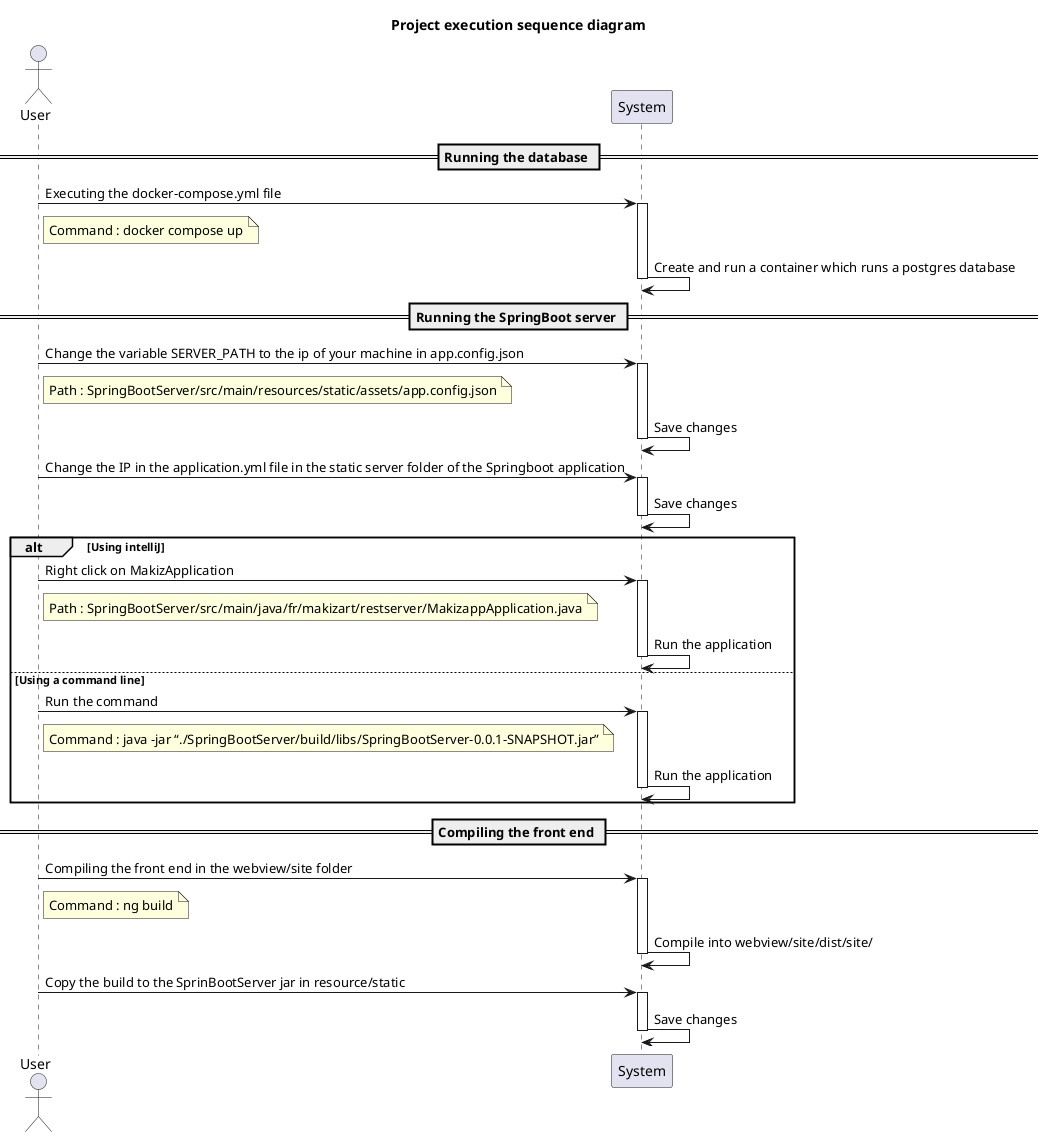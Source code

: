 @startuml
title Project execution sequence diagram

actor "User" as U
participant "System" as S

== Running the database ==

U -> S : Executing the docker-compose.yml file
note right of U : Command : docker compose up
activate S
S -> S : Create and run a container which runs a postgres database
deactivate S

== Running the SpringBoot server ==

U -> S : Change the variable SERVER_PATH to the ip of your machine in app.config.json
note right of U : Path : SpringBootServer/src/main/resources/static/assets/app.config.json
activate S
S -> S : Save changes
deactivate S

U -> S : Change the IP in the application.yml file in the static server folder of the Springboot application
activate S
S -> S : Save changes
deactivate S

alt Using intelliJ

U -> S : Right click on MakizApplication
note right of U : Path : SpringBootServer/src/main/java/fr/makizart/restserver/MakizappApplication.java
activate S
S -> S : Run the application
deactivate S

else Using a command line

U -> S : Run the command
note right of U : Command : java -jar “./SpringBootServer/build/libs/SpringBootServer-0.0.1-SNAPSHOT.jar”
activate S
S -> S : Run the application
deactivate S

end

== Compiling the front end ==

U-> S : Compiling the front end in the webview/site folder
note right of U : Command : ng build
activate S
S -> S : Compile into webview/site/dist/site/
deactivate S

U -> S : Copy the build to the SprinBootServer jar in resource/static
activate S
S -> S : Save changes
deactivate S

@enduml